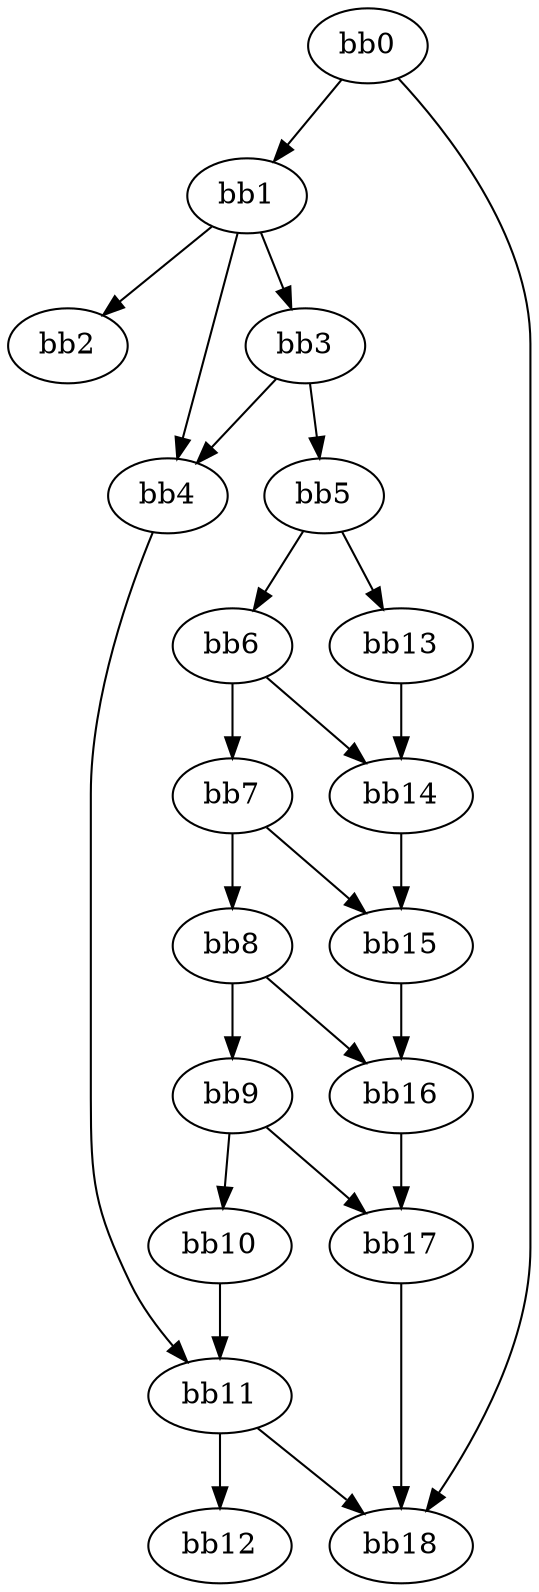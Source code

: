 digraph {
    0 [ label = "bb0\l" ]
    1 [ label = "bb1\l" ]
    2 [ label = "bb2\l" ]
    3 [ label = "bb3\l" ]
    4 [ label = "bb4\l" ]
    5 [ label = "bb5\l" ]
    6 [ label = "bb6\l" ]
    7 [ label = "bb7\l" ]
    8 [ label = "bb8\l" ]
    9 [ label = "bb9\l" ]
    10 [ label = "bb10\l" ]
    11 [ label = "bb11\l" ]
    12 [ label = "bb12\l" ]
    13 [ label = "bb13\l" ]
    14 [ label = "bb14\l" ]
    15 [ label = "bb15\l" ]
    16 [ label = "bb16\l" ]
    17 [ label = "bb17\l" ]
    18 [ label = "bb18\l" ]
    0 -> 1 [ ]
    0 -> 18 [ ]
    1 -> 2 [ ]
    1 -> 3 [ ]
    1 -> 4 [ ]
    3 -> 4 [ ]
    3 -> 5 [ ]
    4 -> 11 [ ]
    5 -> 6 [ ]
    5 -> 13 [ ]
    6 -> 7 [ ]
    6 -> 14 [ ]
    7 -> 8 [ ]
    7 -> 15 [ ]
    8 -> 9 [ ]
    8 -> 16 [ ]
    9 -> 10 [ ]
    9 -> 17 [ ]
    10 -> 11 [ ]
    11 -> 12 [ ]
    11 -> 18 [ ]
    13 -> 14 [ ]
    14 -> 15 [ ]
    15 -> 16 [ ]
    16 -> 17 [ ]
    17 -> 18 [ ]
}

